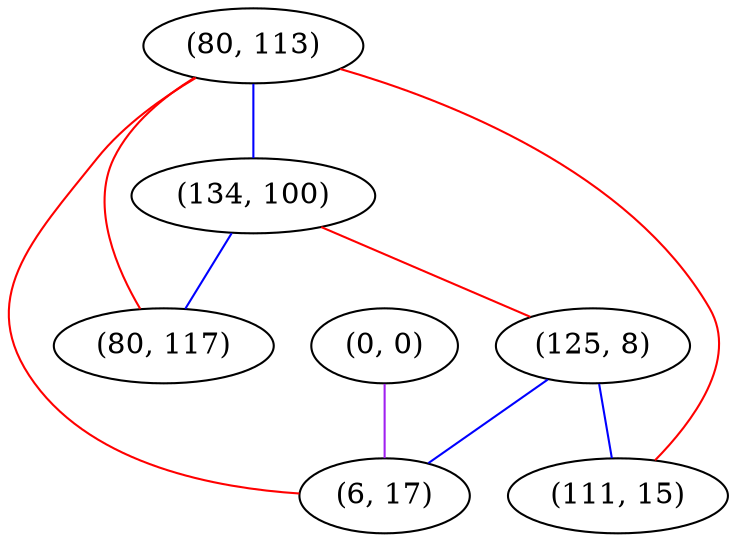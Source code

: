 graph "" {
"(80, 113)";
"(134, 100)";
"(0, 0)";
"(125, 8)";
"(80, 117)";
"(6, 17)";
"(111, 15)";
"(80, 113)" -- "(134, 100)"  [color=blue, key=0, weight=3];
"(80, 113)" -- "(6, 17)"  [color=red, key=0, weight=1];
"(80, 113)" -- "(80, 117)"  [color=red, key=0, weight=1];
"(80, 113)" -- "(111, 15)"  [color=red, key=0, weight=1];
"(134, 100)" -- "(80, 117)"  [color=blue, key=0, weight=3];
"(134, 100)" -- "(125, 8)"  [color=red, key=0, weight=1];
"(0, 0)" -- "(6, 17)"  [color=purple, key=0, weight=4];
"(125, 8)" -- "(6, 17)"  [color=blue, key=0, weight=3];
"(125, 8)" -- "(111, 15)"  [color=blue, key=0, weight=3];
}
